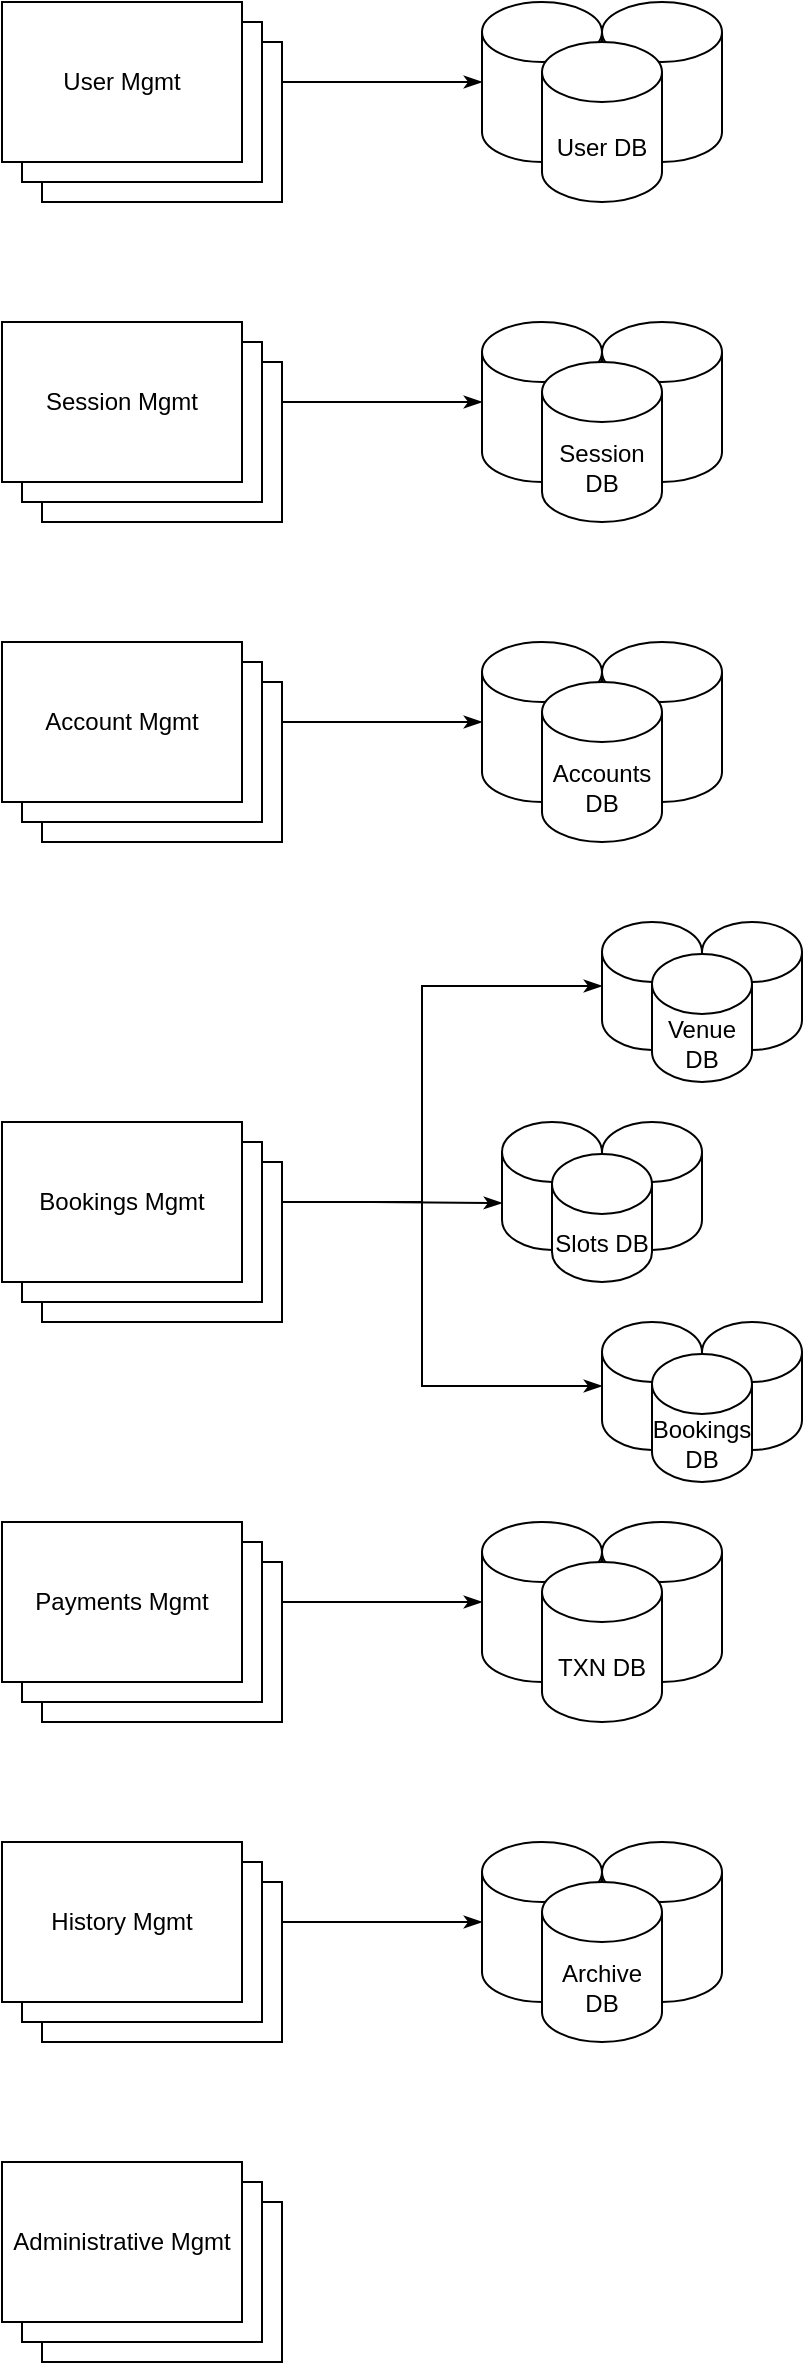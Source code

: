 <mxfile version="25.0.3">
  <diagram name="Page-1" id="ZB5toTFea830uY04cQWw">
    <mxGraphModel dx="835" dy="478" grid="1" gridSize="10" guides="0" tooltips="1" connect="1" arrows="1" fold="1" page="1" pageScale="1" pageWidth="850" pageHeight="1100" math="0" shadow="0">
      <root>
        <mxCell id="0" />
        <mxCell id="1" parent="0" />
        <mxCell id="EZWAzVr7WTAh8EEskt6z-17" style="edgeStyle=orthogonalEdgeStyle;rounded=0;orthogonalLoop=1;jettySize=auto;html=1;exitX=1;exitY=0.5;exitDx=0;exitDy=0;entryX=0;entryY=0.5;entryDx=0;entryDy=0;entryPerimeter=0;endArrow=classicThin;endFill=1;" edge="1" parent="1" source="EZWAzVr7WTAh8EEskt6z-2" target="EZWAzVr7WTAh8EEskt6z-9">
          <mxGeometry relative="1" as="geometry">
            <Array as="points">
              <mxPoint x="630" y="80" />
              <mxPoint x="630" y="80" />
            </Array>
          </mxGeometry>
        </mxCell>
        <mxCell id="EZWAzVr7WTAh8EEskt6z-18" style="edgeStyle=orthogonalEdgeStyle;rounded=0;orthogonalLoop=1;jettySize=auto;html=1;exitX=1;exitY=0.5;exitDx=0;exitDy=0;entryX=0;entryY=0.5;entryDx=0;entryDy=0;entryPerimeter=0;endArrow=classicThin;endFill=1;" edge="1" parent="1" source="EZWAzVr7WTAh8EEskt6z-1" target="EZWAzVr7WTAh8EEskt6z-10">
          <mxGeometry relative="1" as="geometry" />
        </mxCell>
        <mxCell id="EZWAzVr7WTAh8EEskt6z-19" style="edgeStyle=orthogonalEdgeStyle;rounded=0;orthogonalLoop=1;jettySize=auto;html=1;exitX=1;exitY=0.5;exitDx=0;exitDy=0;entryX=0;entryY=0.5;entryDx=0;entryDy=0;entryPerimeter=0;endArrow=classicThin;endFill=1;" edge="1" parent="1" source="EZWAzVr7WTAh8EEskt6z-3">
          <mxGeometry relative="1" as="geometry">
            <mxPoint x="680" y="400" as="targetPoint" />
          </mxGeometry>
        </mxCell>
        <mxCell id="EZWAzVr7WTAh8EEskt6z-20" style="edgeStyle=orthogonalEdgeStyle;rounded=0;orthogonalLoop=1;jettySize=auto;html=1;exitX=1;exitY=0.5;exitDx=0;exitDy=0;entryX=0;entryY=0.5;entryDx=0;entryDy=0;entryPerimeter=0;endArrow=classicThin;endFill=1;" edge="1" parent="1" source="EZWAzVr7WTAh8EEskt6z-4" target="EZWAzVr7WTAh8EEskt6z-55">
          <mxGeometry relative="1" as="geometry">
            <mxPoint x="680" y="540" as="targetPoint" />
          </mxGeometry>
        </mxCell>
        <mxCell id="EZWAzVr7WTAh8EEskt6z-21" style="edgeStyle=orthogonalEdgeStyle;rounded=0;orthogonalLoop=1;jettySize=auto;html=1;exitX=1;exitY=0.5;exitDx=0;exitDy=0;endArrow=classicThin;endFill=1;entryX=0;entryY=0;entryDx=0;entryDy=40.5;entryPerimeter=0;" edge="1" parent="1" source="EZWAzVr7WTAh8EEskt6z-4" target="EZWAzVr7WTAh8EEskt6z-59">
          <mxGeometry relative="1" as="geometry">
            <mxPoint x="690" y="640" as="targetPoint" />
          </mxGeometry>
        </mxCell>
        <mxCell id="EZWAzVr7WTAh8EEskt6z-22" style="edgeStyle=orthogonalEdgeStyle;rounded=0;orthogonalLoop=1;jettySize=auto;html=1;exitX=1;exitY=0.5;exitDx=0;exitDy=0;entryX=0;entryY=0.5;entryDx=0;entryDy=0;entryPerimeter=0;endArrow=classicThin;endFill=1;" edge="1" parent="1" source="EZWAzVr7WTAh8EEskt6z-4" target="EZWAzVr7WTAh8EEskt6z-63">
          <mxGeometry relative="1" as="geometry">
            <mxPoint x="680" y="716" as="targetPoint" />
          </mxGeometry>
        </mxCell>
        <mxCell id="EZWAzVr7WTAh8EEskt6z-23" style="edgeStyle=orthogonalEdgeStyle;rounded=0;orthogonalLoop=1;jettySize=auto;html=1;exitX=1;exitY=0.5;exitDx=0;exitDy=0;entryX=0;entryY=0.5;entryDx=0;entryDy=0;entryPerimeter=0;endArrow=classicThin;endFill=1;" edge="1" parent="1" source="EZWAzVr7WTAh8EEskt6z-5" target="EZWAzVr7WTAh8EEskt6z-67">
          <mxGeometry relative="1" as="geometry">
            <mxPoint x="680" y="800" as="targetPoint" />
          </mxGeometry>
        </mxCell>
        <mxCell id="EZWAzVr7WTAh8EEskt6z-24" style="edgeStyle=orthogonalEdgeStyle;rounded=0;orthogonalLoop=1;jettySize=auto;html=1;exitX=1;exitY=0.5;exitDx=0;exitDy=0;entryX=0;entryY=0.5;entryDx=0;entryDy=0;entryPerimeter=0;endArrow=classicThin;endFill=1;" edge="1" parent="1" source="EZWAzVr7WTAh8EEskt6z-6" target="EZWAzVr7WTAh8EEskt6z-79">
          <mxGeometry relative="1" as="geometry">
            <mxPoint x="680" y="1000" as="targetPoint" />
          </mxGeometry>
        </mxCell>
        <mxCell id="EZWAzVr7WTAh8EEskt6z-44" value="" style="group" vertex="1" connectable="0" parent="1">
          <mxGeometry x="680" y="40" width="120" height="100" as="geometry" />
        </mxCell>
        <mxCell id="EZWAzVr7WTAh8EEskt6z-41" value="" style="group" vertex="1" connectable="0" parent="EZWAzVr7WTAh8EEskt6z-44">
          <mxGeometry width="120" height="80" as="geometry" />
        </mxCell>
        <mxCell id="EZWAzVr7WTAh8EEskt6z-9" value="" style="shape=cylinder3;whiteSpace=wrap;html=1;boundedLbl=1;backgroundOutline=1;size=15;" vertex="1" parent="EZWAzVr7WTAh8EEskt6z-41">
          <mxGeometry width="60" height="80" as="geometry" />
        </mxCell>
        <mxCell id="EZWAzVr7WTAh8EEskt6z-39" value="" style="shape=cylinder3;whiteSpace=wrap;html=1;boundedLbl=1;backgroundOutline=1;size=15;" vertex="1" parent="EZWAzVr7WTAh8EEskt6z-41">
          <mxGeometry x="60" width="60" height="80" as="geometry" />
        </mxCell>
        <mxCell id="EZWAzVr7WTAh8EEskt6z-40" value="User DB" style="shape=cylinder3;whiteSpace=wrap;html=1;boundedLbl=1;backgroundOutline=1;size=15;" vertex="1" parent="EZWAzVr7WTAh8EEskt6z-44">
          <mxGeometry x="30" y="20" width="60" height="80" as="geometry" />
        </mxCell>
        <mxCell id="EZWAzVr7WTAh8EEskt6z-45" value="" style="group" vertex="1" connectable="0" parent="1">
          <mxGeometry x="680" y="200" width="120" height="100" as="geometry" />
        </mxCell>
        <mxCell id="EZWAzVr7WTAh8EEskt6z-10" value="" style="shape=cylinder3;whiteSpace=wrap;html=1;boundedLbl=1;backgroundOutline=1;size=15;" vertex="1" parent="EZWAzVr7WTAh8EEskt6z-45">
          <mxGeometry width="60" height="80" as="geometry" />
        </mxCell>
        <mxCell id="EZWAzVr7WTAh8EEskt6z-43" value="" style="shape=cylinder3;whiteSpace=wrap;html=1;boundedLbl=1;backgroundOutline=1;size=15;" vertex="1" parent="EZWAzVr7WTAh8EEskt6z-45">
          <mxGeometry x="60" width="60" height="80" as="geometry" />
        </mxCell>
        <mxCell id="EZWAzVr7WTAh8EEskt6z-42" value="Session DB" style="shape=cylinder3;whiteSpace=wrap;html=1;boundedLbl=1;backgroundOutline=1;size=15;" vertex="1" parent="EZWAzVr7WTAh8EEskt6z-45">
          <mxGeometry x="30" y="20" width="60" height="80" as="geometry" />
        </mxCell>
        <mxCell id="EZWAzVr7WTAh8EEskt6z-46" value="" style="group" vertex="1" connectable="0" parent="1">
          <mxGeometry x="440" y="40" width="140" height="100" as="geometry" />
        </mxCell>
        <mxCell id="EZWAzVr7WTAh8EEskt6z-26" value="" style="rounded=0;whiteSpace=wrap;html=1;" vertex="1" parent="EZWAzVr7WTAh8EEskt6z-46">
          <mxGeometry x="20" y="20" width="120" height="80" as="geometry" />
        </mxCell>
        <mxCell id="EZWAzVr7WTAh8EEskt6z-25" value="" style="rounded=0;whiteSpace=wrap;html=1;" vertex="1" parent="EZWAzVr7WTAh8EEskt6z-46">
          <mxGeometry x="10" y="10" width="120" height="80" as="geometry" />
        </mxCell>
        <mxCell id="EZWAzVr7WTAh8EEskt6z-2" value="User Mgmt" style="rounded=0;whiteSpace=wrap;html=1;" vertex="1" parent="EZWAzVr7WTAh8EEskt6z-46">
          <mxGeometry width="120" height="80" as="geometry" />
        </mxCell>
        <mxCell id="EZWAzVr7WTAh8EEskt6z-47" value="" style="group" vertex="1" connectable="0" parent="1">
          <mxGeometry x="440" y="200" width="140" height="100" as="geometry" />
        </mxCell>
        <mxCell id="EZWAzVr7WTAh8EEskt6z-27" value="" style="rounded=0;whiteSpace=wrap;html=1;" vertex="1" parent="EZWAzVr7WTAh8EEskt6z-47">
          <mxGeometry x="20" y="20" width="120" height="80" as="geometry" />
        </mxCell>
        <mxCell id="EZWAzVr7WTAh8EEskt6z-28" value="" style="rounded=0;whiteSpace=wrap;html=1;" vertex="1" parent="EZWAzVr7WTAh8EEskt6z-47">
          <mxGeometry x="10" y="10" width="120" height="80" as="geometry" />
        </mxCell>
        <mxCell id="EZWAzVr7WTAh8EEskt6z-1" value="Session Mgmt" style="rounded=0;whiteSpace=wrap;html=1;" vertex="1" parent="EZWAzVr7WTAh8EEskt6z-47">
          <mxGeometry width="120" height="80" as="geometry" />
        </mxCell>
        <mxCell id="EZWAzVr7WTAh8EEskt6z-49" value="" style="group" vertex="1" connectable="0" parent="1">
          <mxGeometry x="680" y="360" width="120" height="100" as="geometry" />
        </mxCell>
        <mxCell id="EZWAzVr7WTAh8EEskt6z-50" value="" style="shape=cylinder3;whiteSpace=wrap;html=1;boundedLbl=1;backgroundOutline=1;size=15;" vertex="1" parent="EZWAzVr7WTAh8EEskt6z-49">
          <mxGeometry width="60" height="80" as="geometry" />
        </mxCell>
        <mxCell id="EZWAzVr7WTAh8EEskt6z-51" value="" style="shape=cylinder3;whiteSpace=wrap;html=1;boundedLbl=1;backgroundOutline=1;size=15;" vertex="1" parent="EZWAzVr7WTAh8EEskt6z-49">
          <mxGeometry x="60" width="60" height="80" as="geometry" />
        </mxCell>
        <mxCell id="EZWAzVr7WTAh8EEskt6z-52" value="Accounts DB" style="shape=cylinder3;whiteSpace=wrap;html=1;boundedLbl=1;backgroundOutline=1;size=15;" vertex="1" parent="EZWAzVr7WTAh8EEskt6z-49">
          <mxGeometry x="30" y="20" width="60" height="80" as="geometry" />
        </mxCell>
        <mxCell id="EZWAzVr7WTAh8EEskt6z-53" value="" style="group" vertex="1" connectable="0" parent="1">
          <mxGeometry x="440" y="360" width="140" height="100" as="geometry" />
        </mxCell>
        <mxCell id="EZWAzVr7WTAh8EEskt6z-29" value="" style="rounded=0;whiteSpace=wrap;html=1;" vertex="1" parent="EZWAzVr7WTAh8EEskt6z-53">
          <mxGeometry x="20" y="20" width="120" height="80" as="geometry" />
        </mxCell>
        <mxCell id="EZWAzVr7WTAh8EEskt6z-30" value="" style="rounded=0;whiteSpace=wrap;html=1;" vertex="1" parent="EZWAzVr7WTAh8EEskt6z-53">
          <mxGeometry x="10" y="10" width="120" height="80" as="geometry" />
        </mxCell>
        <mxCell id="EZWAzVr7WTAh8EEskt6z-3" value="Account Mgmt" style="rounded=0;whiteSpace=wrap;html=1;" vertex="1" parent="EZWAzVr7WTAh8EEskt6z-53">
          <mxGeometry width="120" height="80" as="geometry" />
        </mxCell>
        <mxCell id="EZWAzVr7WTAh8EEskt6z-54" value="" style="group" vertex="1" connectable="0" parent="1">
          <mxGeometry x="740" y="500" width="100" height="80" as="geometry" />
        </mxCell>
        <mxCell id="EZWAzVr7WTAh8EEskt6z-55" value="" style="shape=cylinder3;whiteSpace=wrap;html=1;boundedLbl=1;backgroundOutline=1;size=15;" vertex="1" parent="EZWAzVr7WTAh8EEskt6z-54">
          <mxGeometry width="50" height="64.0" as="geometry" />
        </mxCell>
        <mxCell id="EZWAzVr7WTAh8EEskt6z-56" value="" style="shape=cylinder3;whiteSpace=wrap;html=1;boundedLbl=1;backgroundOutline=1;size=15;" vertex="1" parent="EZWAzVr7WTAh8EEskt6z-54">
          <mxGeometry x="50" width="50" height="64.0" as="geometry" />
        </mxCell>
        <mxCell id="EZWAzVr7WTAh8EEskt6z-57" value="Venue DB" style="shape=cylinder3;whiteSpace=wrap;html=1;boundedLbl=1;backgroundOutline=1;size=15;" vertex="1" parent="EZWAzVr7WTAh8EEskt6z-54">
          <mxGeometry x="25" y="16.0" width="50" height="64.0" as="geometry" />
        </mxCell>
        <mxCell id="EZWAzVr7WTAh8EEskt6z-58" value="" style="group" vertex="1" connectable="0" parent="1">
          <mxGeometry x="690" y="600" width="100" height="80" as="geometry" />
        </mxCell>
        <mxCell id="EZWAzVr7WTAh8EEskt6z-59" value="" style="shape=cylinder3;whiteSpace=wrap;html=1;boundedLbl=1;backgroundOutline=1;size=15;" vertex="1" parent="EZWAzVr7WTAh8EEskt6z-58">
          <mxGeometry width="50" height="64.0" as="geometry" />
        </mxCell>
        <mxCell id="EZWAzVr7WTAh8EEskt6z-60" value="" style="shape=cylinder3;whiteSpace=wrap;html=1;boundedLbl=1;backgroundOutline=1;size=15;" vertex="1" parent="EZWAzVr7WTAh8EEskt6z-58">
          <mxGeometry x="50" width="50" height="64.0" as="geometry" />
        </mxCell>
        <mxCell id="EZWAzVr7WTAh8EEskt6z-61" value="Slots DB" style="shape=cylinder3;whiteSpace=wrap;html=1;boundedLbl=1;backgroundOutline=1;size=15;" vertex="1" parent="EZWAzVr7WTAh8EEskt6z-58">
          <mxGeometry x="25" y="16.0" width="50" height="64.0" as="geometry" />
        </mxCell>
        <mxCell id="EZWAzVr7WTAh8EEskt6z-62" value="" style="group" vertex="1" connectable="0" parent="1">
          <mxGeometry x="740" y="700" width="100" height="80" as="geometry" />
        </mxCell>
        <mxCell id="EZWAzVr7WTAh8EEskt6z-63" value="" style="shape=cylinder3;whiteSpace=wrap;html=1;boundedLbl=1;backgroundOutline=1;size=15;" vertex="1" parent="EZWAzVr7WTAh8EEskt6z-62">
          <mxGeometry width="50" height="64.0" as="geometry" />
        </mxCell>
        <mxCell id="EZWAzVr7WTAh8EEskt6z-64" value="" style="shape=cylinder3;whiteSpace=wrap;html=1;boundedLbl=1;backgroundOutline=1;size=15;" vertex="1" parent="EZWAzVr7WTAh8EEskt6z-62">
          <mxGeometry x="50" width="50" height="64.0" as="geometry" />
        </mxCell>
        <mxCell id="EZWAzVr7WTAh8EEskt6z-65" value="Bookings DB" style="shape=cylinder3;whiteSpace=wrap;html=1;boundedLbl=1;backgroundOutline=1;size=15;" vertex="1" parent="EZWAzVr7WTAh8EEskt6z-62">
          <mxGeometry x="25" y="16.0" width="50" height="64.0" as="geometry" />
        </mxCell>
        <mxCell id="EZWAzVr7WTAh8EEskt6z-66" value="" style="group" vertex="1" connectable="0" parent="1">
          <mxGeometry x="680" y="800" width="120" height="100" as="geometry" />
        </mxCell>
        <mxCell id="EZWAzVr7WTAh8EEskt6z-67" value="" style="shape=cylinder3;whiteSpace=wrap;html=1;boundedLbl=1;backgroundOutline=1;size=15;" vertex="1" parent="EZWAzVr7WTAh8EEskt6z-66">
          <mxGeometry width="60" height="80" as="geometry" />
        </mxCell>
        <mxCell id="EZWAzVr7WTAh8EEskt6z-68" value="" style="shape=cylinder3;whiteSpace=wrap;html=1;boundedLbl=1;backgroundOutline=1;size=15;" vertex="1" parent="EZWAzVr7WTAh8EEskt6z-66">
          <mxGeometry x="60" width="60" height="80" as="geometry" />
        </mxCell>
        <mxCell id="EZWAzVr7WTAh8EEskt6z-69" value="TXN DB" style="shape=cylinder3;whiteSpace=wrap;html=1;boundedLbl=1;backgroundOutline=1;size=15;" vertex="1" parent="EZWAzVr7WTAh8EEskt6z-66">
          <mxGeometry x="30" y="20" width="60" height="80" as="geometry" />
        </mxCell>
        <mxCell id="EZWAzVr7WTAh8EEskt6z-70" value="" style="group" vertex="1" connectable="0" parent="1">
          <mxGeometry x="440" y="600" width="140" height="100" as="geometry" />
        </mxCell>
        <mxCell id="EZWAzVr7WTAh8EEskt6z-31" value="" style="rounded=0;whiteSpace=wrap;html=1;" vertex="1" parent="EZWAzVr7WTAh8EEskt6z-70">
          <mxGeometry x="20" y="20" width="120" height="80" as="geometry" />
        </mxCell>
        <mxCell id="EZWAzVr7WTAh8EEskt6z-32" value="" style="rounded=0;whiteSpace=wrap;html=1;" vertex="1" parent="EZWAzVr7WTAh8EEskt6z-70">
          <mxGeometry x="10" y="10" width="120" height="80" as="geometry" />
        </mxCell>
        <mxCell id="EZWAzVr7WTAh8EEskt6z-4" value="Bookings Mgmt" style="rounded=0;whiteSpace=wrap;html=1;" vertex="1" parent="EZWAzVr7WTAh8EEskt6z-70">
          <mxGeometry width="120" height="80" as="geometry" />
        </mxCell>
        <mxCell id="EZWAzVr7WTAh8EEskt6z-71" value="" style="group" vertex="1" connectable="0" parent="1">
          <mxGeometry x="440" y="800" width="140" height="100" as="geometry" />
        </mxCell>
        <mxCell id="EZWAzVr7WTAh8EEskt6z-33" value="" style="rounded=0;whiteSpace=wrap;html=1;" vertex="1" parent="EZWAzVr7WTAh8EEskt6z-71">
          <mxGeometry x="20" y="20" width="120" height="80" as="geometry" />
        </mxCell>
        <mxCell id="EZWAzVr7WTAh8EEskt6z-34" value="" style="rounded=0;whiteSpace=wrap;html=1;" vertex="1" parent="EZWAzVr7WTAh8EEskt6z-71">
          <mxGeometry x="10" y="10" width="120" height="80" as="geometry" />
        </mxCell>
        <mxCell id="EZWAzVr7WTAh8EEskt6z-5" value="Payments Mgmt" style="rounded=0;whiteSpace=wrap;html=1;" vertex="1" parent="EZWAzVr7WTAh8EEskt6z-71">
          <mxGeometry width="120" height="80" as="geometry" />
        </mxCell>
        <mxCell id="EZWAzVr7WTAh8EEskt6z-76" value="" style="group" vertex="1" connectable="0" parent="1">
          <mxGeometry x="440" y="960" width="140" height="100" as="geometry" />
        </mxCell>
        <mxCell id="EZWAzVr7WTAh8EEskt6z-35" value="" style="rounded=0;whiteSpace=wrap;html=1;" vertex="1" parent="EZWAzVr7WTAh8EEskt6z-76">
          <mxGeometry x="20" y="20" width="120" height="80" as="geometry" />
        </mxCell>
        <mxCell id="EZWAzVr7WTAh8EEskt6z-36" value="" style="rounded=0;whiteSpace=wrap;html=1;" vertex="1" parent="EZWAzVr7WTAh8EEskt6z-76">
          <mxGeometry x="10" y="10" width="120" height="80" as="geometry" />
        </mxCell>
        <mxCell id="EZWAzVr7WTAh8EEskt6z-6" value="History Mgmt" style="rounded=0;whiteSpace=wrap;html=1;" vertex="1" parent="EZWAzVr7WTAh8EEskt6z-76">
          <mxGeometry width="120" height="80" as="geometry" />
        </mxCell>
        <mxCell id="EZWAzVr7WTAh8EEskt6z-77" value="" style="group" vertex="1" connectable="0" parent="1">
          <mxGeometry x="440" y="1120" width="140" height="100" as="geometry" />
        </mxCell>
        <mxCell id="EZWAzVr7WTAh8EEskt6z-37" value="" style="rounded=0;whiteSpace=wrap;html=1;" vertex="1" parent="EZWAzVr7WTAh8EEskt6z-77">
          <mxGeometry x="20" y="20" width="120" height="80" as="geometry" />
        </mxCell>
        <mxCell id="EZWAzVr7WTAh8EEskt6z-38" value="" style="rounded=0;whiteSpace=wrap;html=1;" vertex="1" parent="EZWAzVr7WTAh8EEskt6z-77">
          <mxGeometry x="10" y="10" width="120" height="80" as="geometry" />
        </mxCell>
        <mxCell id="EZWAzVr7WTAh8EEskt6z-8" value="Administrative Mgmt" style="rounded=0;whiteSpace=wrap;html=1;" vertex="1" parent="EZWAzVr7WTAh8EEskt6z-77">
          <mxGeometry width="120" height="80" as="geometry" />
        </mxCell>
        <mxCell id="EZWAzVr7WTAh8EEskt6z-78" value="" style="group" vertex="1" connectable="0" parent="1">
          <mxGeometry x="680" y="960" width="120" height="100" as="geometry" />
        </mxCell>
        <mxCell id="EZWAzVr7WTAh8EEskt6z-79" value="" style="shape=cylinder3;whiteSpace=wrap;html=1;boundedLbl=1;backgroundOutline=1;size=15;" vertex="1" parent="EZWAzVr7WTAh8EEskt6z-78">
          <mxGeometry width="60" height="80" as="geometry" />
        </mxCell>
        <mxCell id="EZWAzVr7WTAh8EEskt6z-80" value="" style="shape=cylinder3;whiteSpace=wrap;html=1;boundedLbl=1;backgroundOutline=1;size=15;" vertex="1" parent="EZWAzVr7WTAh8EEskt6z-78">
          <mxGeometry x="60" width="60" height="80" as="geometry" />
        </mxCell>
        <mxCell id="EZWAzVr7WTAh8EEskt6z-81" value="Archive DB" style="shape=cylinder3;whiteSpace=wrap;html=1;boundedLbl=1;backgroundOutline=1;size=15;" vertex="1" parent="EZWAzVr7WTAh8EEskt6z-78">
          <mxGeometry x="30" y="20" width="60" height="80" as="geometry" />
        </mxCell>
      </root>
    </mxGraphModel>
  </diagram>
</mxfile>
